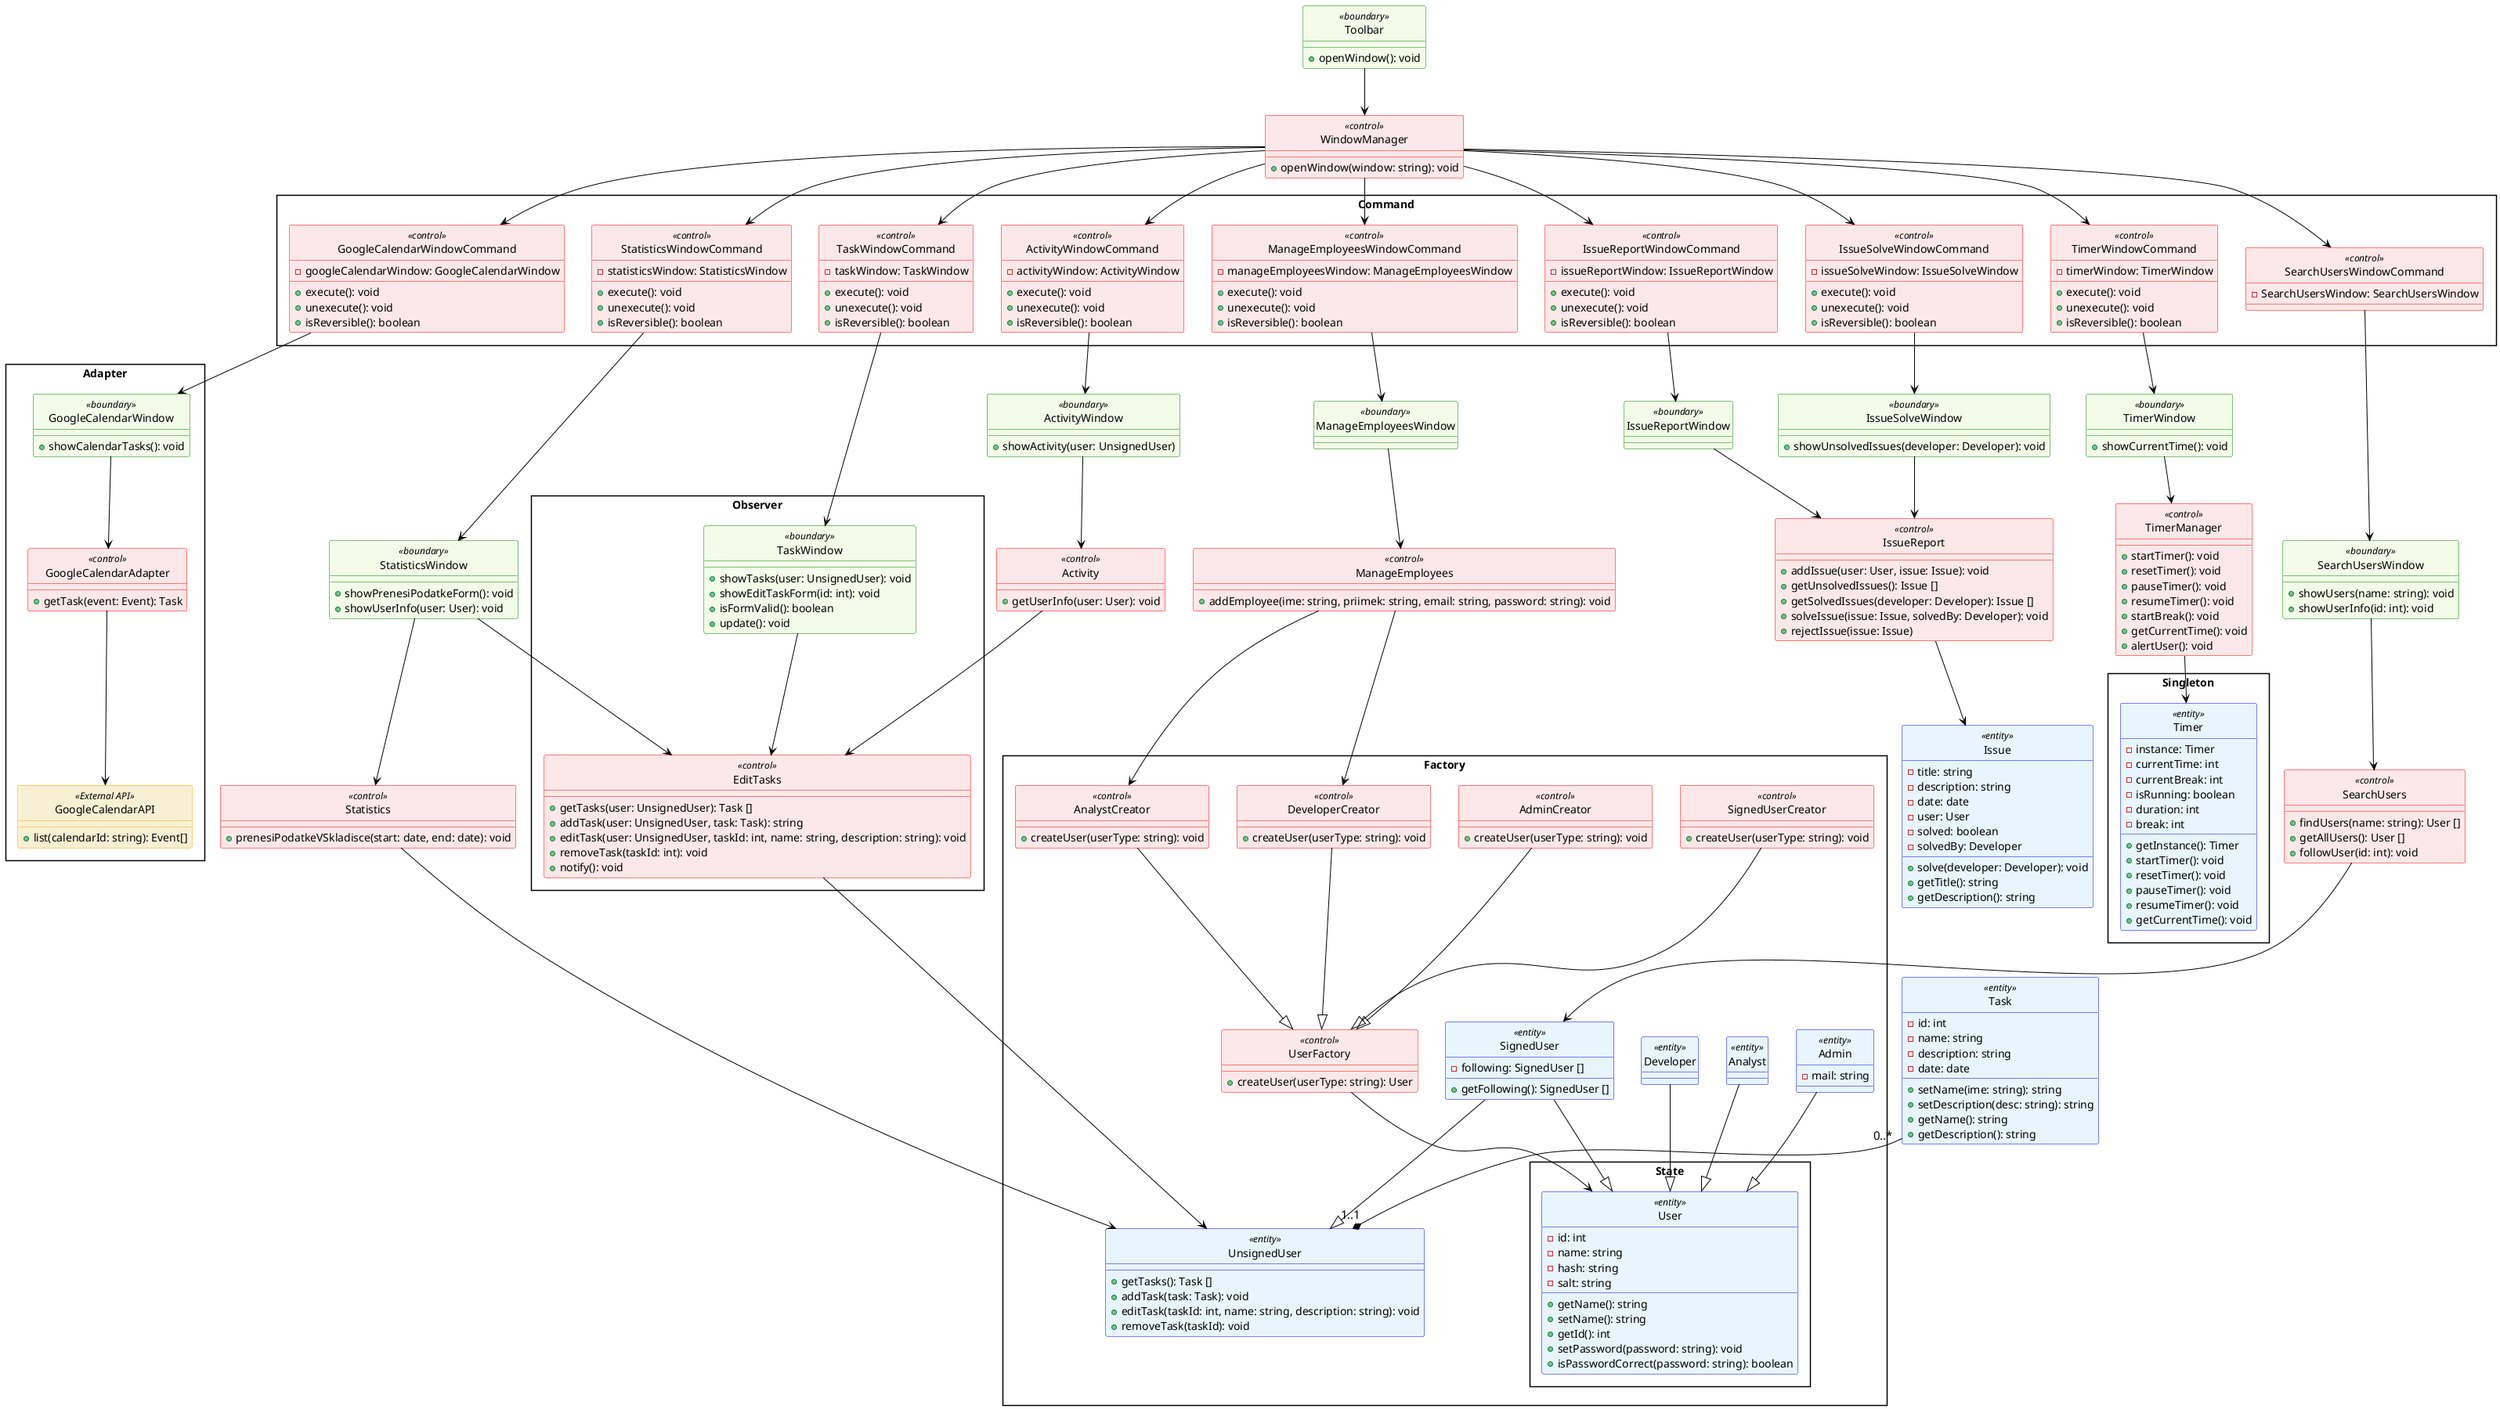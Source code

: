 @startuml Aplikacija produktivnosti in organizacije 
skinparam class {
  backgroundColor white
  borderColor #5FB8EC
  arrowColor black
}
skinparam class<<entity>> {
  backgroundColor #e8f5fc
  borderColor Blue
}
skinparam class<<control>> {
  backgroundColor #fce8e8
  borderColor Red
}
skinparam class<<boundary>> {
  backgroundColor #f2fce8
  borderColor Green
}
skinparam class<<External API>>{
  backgroundColor #f8f0d4
  borderColor Orange
}

'skinparam shadowing false
skinparam style strictuml
skinparam defaultTextAlignment center
skinparam packageStyle rectangle
skinparam groupInheritance 5
hide circle
'hide members

'---------Razredi---------------------------
package Factory{
  package State{
    Class User<<entity>> {
      -id: int
      -name: string
      -hash: string
      -salt: string
      +getName(): string
      +setName(): string
      +getId(): int
      +setPassword(password: string): void
      +isPasswordCorrect(password: string): boolean
    }
  }
  Class UserFactory<<control>>{
    +createUser(userType: string): User
  }
  Class SignedUser<<entity>>{
    -following: SignedUser []
    +getFollowing(): SignedUser []
  }
  Class Admin<<entity>>{
    -mail: string
  }
  Class Analyst<<entity>>{

  }
  Class Developer<<entity>>{

  }
  Class UnsignedUser<<entity>> {
    +getTasks(): Task []
    +addTask(task: Task): void
    +editTask(taskId: int, name: string, description: string): void
    +removeTask(taskId): void
  }
  Class SignedUserCreator<<control>>{
    +createUser(userType: string): void
  }
  Class AdminCreator<<control>>{
    +createUser(userType: string): void
  }
  Class DeveloperCreator<<control>>{
    +createUser(userType: string): void
  }
  Class AnalystCreator<<control>>{
    +createUser(userType: string): void
  }
}
Class StatisticsWindow<<boundary>>{
  +showPrenesiPodatkeForm(): void
  +showUserInfo(user: User): void
}
Class Statistics<<control>>{
  +prenesiPodatkeVSkladisce(start: date, end: date): void
}
package Command{
  Class StatisticsWindowCommand<<control>>{
    -statisticsWindow: StatisticsWindow
    +execute(): void
    +unexecute(): void
    +isReversible(): boolean
  }
  Class ManageEmployeesWindowCommand<<control>>{
    -manageEmployeesWindow: ManageEmployeesWindow
    +execute(): void
    +unexecute(): void
    +isReversible(): boolean
  }
  Class TaskWindowCommand<<control>>{
    -taskWindow: TaskWindow
    +execute(): void
    +unexecute(): void
    +isReversible(): boolean
  }
  Class GoogleCalendarWindowCommand<<control>>{
    -googleCalendarWindow: GoogleCalendarWindow
    +execute(): void
    +unexecute(): void
    +isReversible(): boolean
  }
  Class ActivityWindowCommand<<control>>{
    -activityWindow: ActivityWindow
    +execute(): void
    +unexecute(): void
    +isReversible(): boolean
  }
  Class IssueReportWindowCommand<<control>>{
    -issueReportWindow: IssueReportWindow
    +execute(): void
    +unexecute(): void
    +isReversible(): boolean
  }
  Class IssueSolveWindowCommand<<control>>{
    -issueSolveWindow: IssueSolveWindow
    +execute(): void
    +unexecute(): void
    +isReversible(): boolean
  }
  Class TimerWindowCommand<<control>>{
    -timerWindow: TimerWindow
    +execute(): void
    +unexecute(): void
    +isReversible(): boolean
  }
  Class SearchUsersWindowCommand<<control>>{
    -SearchUsersWindow: SearchUsersWindow
  }
}
Class ManageEmployeesWindow<<boundary>>
Class ManageEmployees<<control>>{
  +addEmployee(ime: string, priimek: string, email: string, password: string): void
}
Class Task<<entity>>{
  -id: int
  -name: string
  -description: string
  -date: date
  +setName(ime: string): string
  +setDescription(desc: string): string
  +getName(): string
  +getDescription(): string

}
package Observer{
  class EditTasks<<control>>{
    +getTasks(user: UnsignedUser): Task []
    +addTask(user: UnsignedUser, task: Task): string
    +editTask(user: UnsignedUser, taskId: int, name: string, description: string): void
    +removeTask(taskId: int): void
    +notify(): void
  }
  class TaskWindow<<boundary>>{
    +showTasks(user: UnsignedUser): void
    +showEditTaskForm(id: int): void
    +isFormValid(): boolean
    +update(): void
  }
}
class WindowManager<<control>>{
  +openWindow(window: string): void
}
class Toolbar<<boundary>>{
  +openWindow(): void
}
class ActivityWindow<<boundary>>{
  +showActivity(user: UnsignedUser)
}
class Activity<<control>>{
  +getUserInfo(user: User): void
}
Class Issue<<entity>>{
  -title: string
  -description: string
  -date: date
  -user: User
  -solved: boolean
  -solvedBy: Developer
  +solve(developer: Developer): void
  +getTitle(): string
  +getDescription(): string
}
Class IssueReport<<control>>{
  +addIssue(user: User, issue: Issue): void
  +getUnsolvedIssues(): Issue []
  +getSolvedIssues(developer: Developer): Issue []
  +solveIssue(issue: Issue, solvedBy: Developer): void
  +rejectIssue(issue: Issue)
}
Class IssueSolveWindow<<boundary>>{
  +showUnsolvedIssues(developer: Developer): void
}
Class IssueReportWindow<<boundary>>

Class SearchUsers<<control>>{
  +findUsers(name: string): User []
  +getAllUsers(): User []
  +followUser(id: int): void
}
Class SearchUsersWindow<<boundary>>{
  +showUsers(name: string): void
  +showUserInfo(id: int): void
}
package Adapter{
  Class GoogleCalendarAdapter<<control>>{
    +getTask(event: Event): Task
  }
  Class GoogleCalendarWindow<<boundary>>{
    +showCalendarTasks(): void
  }
  Class GoogleCalendarAPI<<External API>>{
    +list(calendarId: string): Event[]
  }
}

package Singleton{
  Class Timer<<entity>>{
    -instance: Timer
    -currentTime: int
    -currentBreak: int
    -isRunning: boolean
    -duration: int
    -break: int
    +getInstance(): Timer
    +startTimer(): void
    +resetTimer(): void
    +pauseTimer(): void
    +resumeTimer(): void
    +getCurrentTime(): void
  } 
}
Class TimerManager<<control>>{
    +startTimer(): void
    +resetTimer(): void
    +pauseTimer(): void
    +resumeTimer(): void
    +startBreak(): void
    +getCurrentTime(): void
    +alertUser(): void
}
Class TimerWindow<<boundary>>{
  +showCurrentTime(): void
}

'------Povezave-----------------------
Task "<font size=15> 0..* </font>" --* "<font size=15>  1..1</font>" UnsignedUser
'TimedTask --> Task
'EditTasks --> Task
EditTasks --> UnsignedUser
TaskWindow --> EditTasks
IssueReport --> Issue
IssueReportWindow --> IssueReport
IssueSolveWindow --> IssueReport
SearchUsers --> SignedUser
TimerWindow --> TimerManager
TimerManager --> Timer
SignedUser --|> User
SignedUser --|> UnsignedUser
Analyst --|> User
Admin --|> User
Developer --|> User
StatisticsWindow --> EditTasks
StatisticsWindow --> Statistics
Statistics --> UnsignedUser
UserFactory --> User
SignedUserCreator --|> UserFactory
DeveloperCreator --|> UserFactory
AnalystCreator --|> UserFactory
AdminCreator --|> UserFactory
WindowManager --> IssueReportWindowCommand
IssueReportWindowCommand --> IssueReportWindow
WindowManager --> TimerWindowCommand
TimerWindowCommand --> TimerWindow
WindowManager --> StatisticsWindowCommand
StatisticsWindowCommand --> StatisticsWindow
WindowManager --> TaskWindowCommand
TaskWindowCommand --> TaskWindow
WindowManager --> IssueSolveWindowCommand
IssueSolveWindowCommand --> IssueSolveWindow
WindowManager --> SearchUsersWindowCommand
SearchUsersWindowCommand --> SearchUsersWindow
WindowManager --> ActivityWindowCommand
ActivityWindowCommand --> ActivityWindow
WindowManager --> ManageEmployeesWindowCommand
ManageEmployeesWindowCommand --> ManageEmployeesWindow
WindowManager --> GoogleCalendarWindowCommand
GoogleCalendarWindowCommand --> GoogleCalendarWindow
GoogleCalendarWindow --> GoogleCalendarAdapter
GoogleCalendarAdapter --> GoogleCalendarAPI
ManageEmployeesWindow --> ManageEmployees
ActivityWindow --> Activity
Activity --> EditTasks
SearchUsersWindow --> SearchUsers
ManageEmployees --> DeveloperCreator
ManageEmployees --> AnalystCreator
Toolbar --> WindowManager
@enduml

' extra notes
' - a se bolj fokusiramo da je čim boljši diagram al da
'    bo vse na diagramu dejansko implementirano?
' - Google calendar pokažeš kot boundary class
' loči Userja na frontend in backend z adapterjem
' načrtovalske vzorce se na koncu označi na diagramu
' POVEŽI ZASLONSKE MASKE SKUPAJ!
' logina ni treba dat noter.
' a je možno oz. je treba postaviti database connection v diagram?
' A moramo interface posebej označiti
' na diagramu ali je kar entity?
' Observer (MVC), Command pattern
' Singleton, strategy?